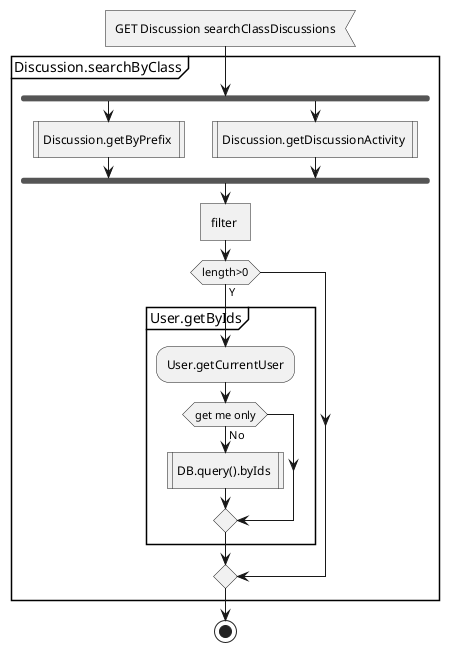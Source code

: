 @startuml


:GET Discussion searchClassDiscussions<

partition Discussion.searchByClass {
    fork
      :Discussion.getByPrefix |
    fork again
      :Discussion.getDiscussionActivity |
    end fork
    :filter ]

    if (length>0) then (Y)

        partition User.getByIds {
            :User.getCurrentUser;
            if (get me only) then (No)
                :DB.query().byIds |
            endif;
        }

    endif;
}
stop

@enduml


